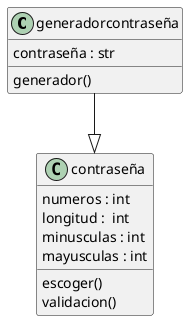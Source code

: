 @startuml contraseña
generadorcontraseña --|> contraseña

class contraseña{
numeros : int
longitud :  int
minusculas : int
mayusculas : int

escoger()
validacion()
}

class generadorcontraseña{
contraseña : str
generador()
}

@enduml